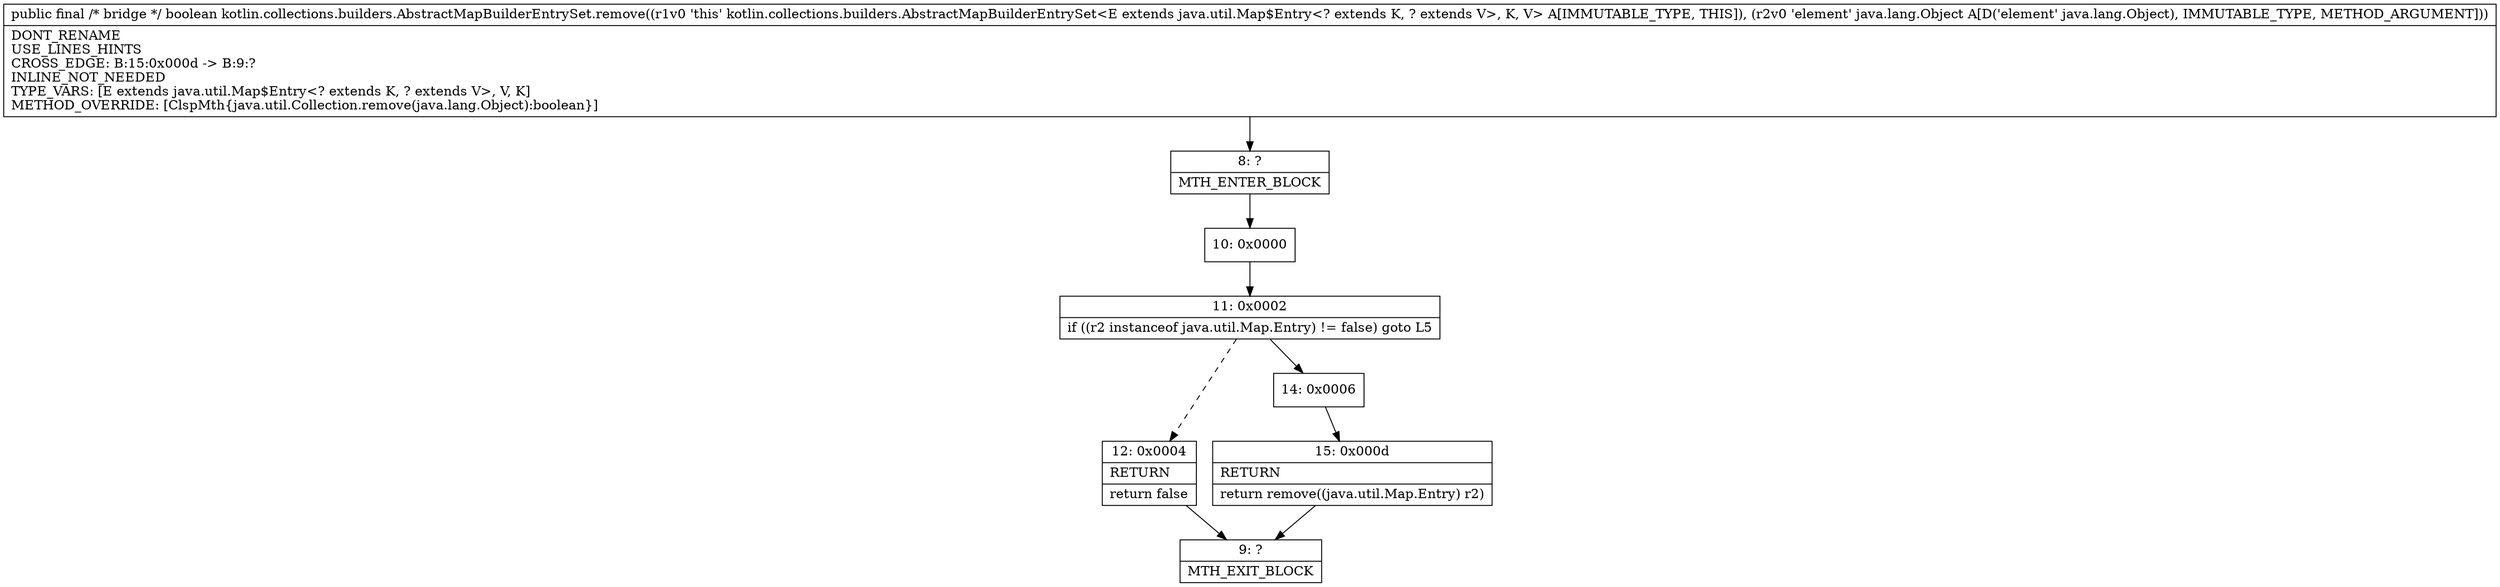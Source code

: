 digraph "CFG forkotlin.collections.builders.AbstractMapBuilderEntrySet.remove(Ljava\/lang\/Object;)Z" {
Node_8 [shape=record,label="{8\:\ ?|MTH_ENTER_BLOCK\l}"];
Node_10 [shape=record,label="{10\:\ 0x0000}"];
Node_11 [shape=record,label="{11\:\ 0x0002|if ((r2 instanceof java.util.Map.Entry) != false) goto L5\l}"];
Node_12 [shape=record,label="{12\:\ 0x0004|RETURN\l|return false\l}"];
Node_9 [shape=record,label="{9\:\ ?|MTH_EXIT_BLOCK\l}"];
Node_14 [shape=record,label="{14\:\ 0x0006}"];
Node_15 [shape=record,label="{15\:\ 0x000d|RETURN\l|return remove((java.util.Map.Entry) r2)\l}"];
MethodNode[shape=record,label="{public final \/* bridge *\/ boolean kotlin.collections.builders.AbstractMapBuilderEntrySet.remove((r1v0 'this' kotlin.collections.builders.AbstractMapBuilderEntrySet\<E extends java.util.Map$Entry\<? extends K, ? extends V\>, K, V\> A[IMMUTABLE_TYPE, THIS]), (r2v0 'element' java.lang.Object A[D('element' java.lang.Object), IMMUTABLE_TYPE, METHOD_ARGUMENT]))  | DONT_RENAME\lUSE_LINES_HINTS\lCROSS_EDGE: B:15:0x000d \-\> B:9:?\lINLINE_NOT_NEEDED\lTYPE_VARS: [E extends java.util.Map$Entry\<? extends K, ? extends V\>, V, K]\lMETHOD_OVERRIDE: [ClspMth\{java.util.Collection.remove(java.lang.Object):boolean\}]\l}"];
MethodNode -> Node_8;Node_8 -> Node_10;
Node_10 -> Node_11;
Node_11 -> Node_12[style=dashed];
Node_11 -> Node_14;
Node_12 -> Node_9;
Node_14 -> Node_15;
Node_15 -> Node_9;
}

